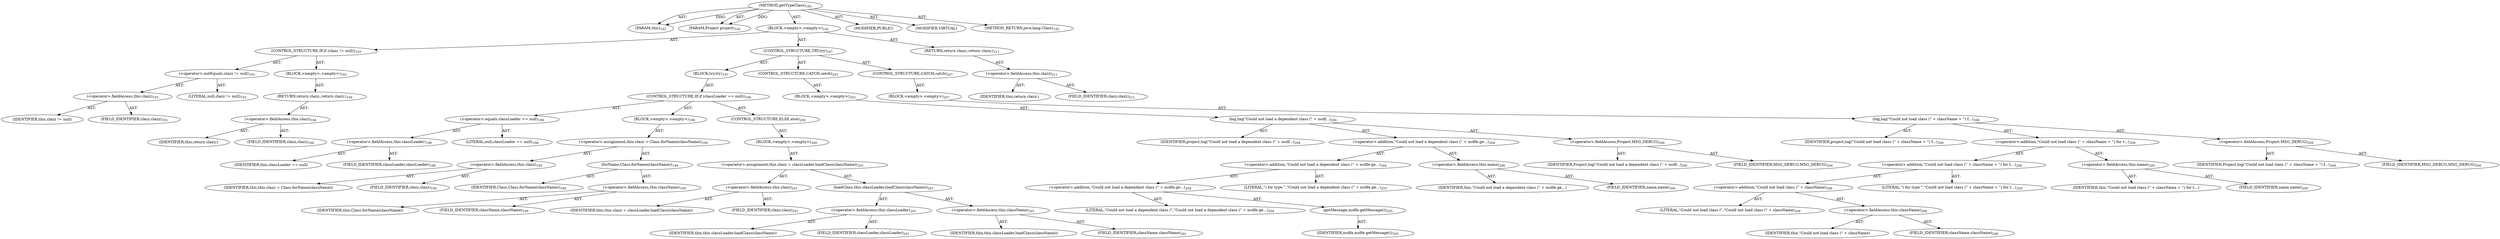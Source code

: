 digraph "getTypeClass" {  
"111669149706" [label = <(METHOD,getTypeClass)<SUB>192</SUB>> ]
"115964117014" [label = <(PARAM,this)<SUB>192</SUB>> ]
"115964117015" [label = <(PARAM,Project project)<SUB>192</SUB>> ]
"25769803793" [label = <(BLOCK,&lt;empty&gt;,&lt;empty&gt;)<SUB>192</SUB>> ]
"47244640263" [label = <(CONTROL_STRUCTURE,IF,if (clazz != null))<SUB>193</SUB>> ]
"30064771109" [label = <(&lt;operator&gt;.notEquals,clazz != null)<SUB>193</SUB>> ]
"30064771110" [label = <(&lt;operator&gt;.fieldAccess,this.clazz)<SUB>193</SUB>> ]
"68719476787" [label = <(IDENTIFIER,this,clazz != null)> ]
"55834574865" [label = <(FIELD_IDENTIFIER,clazz,clazz)<SUB>193</SUB>> ]
"90194313223" [label = <(LITERAL,null,clazz != null)<SUB>193</SUB>> ]
"25769803794" [label = <(BLOCK,&lt;empty&gt;,&lt;empty&gt;)<SUB>193</SUB>> ]
"146028888072" [label = <(RETURN,return clazz;,return clazz;)<SUB>194</SUB>> ]
"30064771111" [label = <(&lt;operator&gt;.fieldAccess,this.clazz)<SUB>194</SUB>> ]
"68719476788" [label = <(IDENTIFIER,this,return clazz;)> ]
"55834574866" [label = <(FIELD_IDENTIFIER,clazz,clazz)<SUB>194</SUB>> ]
"47244640264" [label = <(CONTROL_STRUCTURE,TRY,try)<SUB>197</SUB>> ]
"25769803795" [label = <(BLOCK,try,try)<SUB>197</SUB>> ]
"47244640265" [label = <(CONTROL_STRUCTURE,IF,if (classLoader == null))<SUB>198</SUB>> ]
"30064771112" [label = <(&lt;operator&gt;.equals,classLoader == null)<SUB>198</SUB>> ]
"30064771113" [label = <(&lt;operator&gt;.fieldAccess,this.classLoader)<SUB>198</SUB>> ]
"68719476789" [label = <(IDENTIFIER,this,classLoader == null)> ]
"55834574867" [label = <(FIELD_IDENTIFIER,classLoader,classLoader)<SUB>198</SUB>> ]
"90194313224" [label = <(LITERAL,null,classLoader == null)<SUB>198</SUB>> ]
"25769803796" [label = <(BLOCK,&lt;empty&gt;,&lt;empty&gt;)<SUB>198</SUB>> ]
"30064771114" [label = <(&lt;operator&gt;.assignment,this.clazz = Class.forName(className))<SUB>199</SUB>> ]
"30064771115" [label = <(&lt;operator&gt;.fieldAccess,this.clazz)<SUB>199</SUB>> ]
"68719476790" [label = <(IDENTIFIER,this,this.clazz = Class.forName(className))> ]
"55834574868" [label = <(FIELD_IDENTIFIER,clazz,clazz)<SUB>199</SUB>> ]
"30064771116" [label = <(forName,Class.forName(className))<SUB>199</SUB>> ]
"68719476791" [label = <(IDENTIFIER,Class,Class.forName(className))<SUB>199</SUB>> ]
"30064771117" [label = <(&lt;operator&gt;.fieldAccess,this.className)<SUB>199</SUB>> ]
"68719476792" [label = <(IDENTIFIER,this,Class.forName(className))> ]
"55834574869" [label = <(FIELD_IDENTIFIER,className,className)<SUB>199</SUB>> ]
"47244640266" [label = <(CONTROL_STRUCTURE,ELSE,else)<SUB>200</SUB>> ]
"25769803797" [label = <(BLOCK,&lt;empty&gt;,&lt;empty&gt;)<SUB>200</SUB>> ]
"30064771118" [label = <(&lt;operator&gt;.assignment,this.clazz = classLoader.loadClass(className))<SUB>201</SUB>> ]
"30064771119" [label = <(&lt;operator&gt;.fieldAccess,this.clazz)<SUB>201</SUB>> ]
"68719476793" [label = <(IDENTIFIER,this,this.clazz = classLoader.loadClass(className))> ]
"55834574870" [label = <(FIELD_IDENTIFIER,clazz,clazz)<SUB>201</SUB>> ]
"30064771120" [label = <(loadClass,this.classLoader.loadClass(className))<SUB>201</SUB>> ]
"30064771121" [label = <(&lt;operator&gt;.fieldAccess,this.classLoader)<SUB>201</SUB>> ]
"68719476794" [label = <(IDENTIFIER,this,this.classLoader.loadClass(className))> ]
"55834574871" [label = <(FIELD_IDENTIFIER,classLoader,classLoader)<SUB>201</SUB>> ]
"30064771122" [label = <(&lt;operator&gt;.fieldAccess,this.className)<SUB>201</SUB>> ]
"68719476795" [label = <(IDENTIFIER,this,this.classLoader.loadClass(className))> ]
"55834574872" [label = <(FIELD_IDENTIFIER,className,className)<SUB>201</SUB>> ]
"47244640267" [label = <(CONTROL_STRUCTURE,CATCH,catch)<SUB>203</SUB>> ]
"25769803798" [label = <(BLOCK,&lt;empty&gt;,&lt;empty&gt;)<SUB>203</SUB>> ]
"30064771123" [label = <(log,log(&quot;Could not load a dependent class (&quot; + ncdf...)<SUB>204</SUB>> ]
"68719476796" [label = <(IDENTIFIER,project,log(&quot;Could not load a dependent class (&quot; + ncdf...)<SUB>204</SUB>> ]
"30064771124" [label = <(&lt;operator&gt;.addition,&quot;Could not load a dependent class (&quot; + ncdfe.ge...)<SUB>204</SUB>> ]
"30064771125" [label = <(&lt;operator&gt;.addition,&quot;Could not load a dependent class (&quot; + ncdfe.ge...)<SUB>204</SUB>> ]
"30064771126" [label = <(&lt;operator&gt;.addition,&quot;Could not load a dependent class (&quot; + ncdfe.ge...)<SUB>204</SUB>> ]
"90194313225" [label = <(LITERAL,&quot;Could not load a dependent class (&quot;,&quot;Could not load a dependent class (&quot; + ncdfe.ge...)<SUB>204</SUB>> ]
"30064771127" [label = <(getMessage,ncdfe.getMessage())<SUB>205</SUB>> ]
"68719476797" [label = <(IDENTIFIER,ncdfe,ncdfe.getMessage())<SUB>205</SUB>> ]
"90194313226" [label = <(LITERAL,&quot;) for type &quot;,&quot;Could not load a dependent class (&quot; + ncdfe.ge...)<SUB>205</SUB>> ]
"30064771128" [label = <(&lt;operator&gt;.fieldAccess,this.name)<SUB>206</SUB>> ]
"68719476798" [label = <(IDENTIFIER,this,&quot;Could not load a dependent class (&quot; + ncdfe.ge...)> ]
"55834574873" [label = <(FIELD_IDENTIFIER,name,name)<SUB>206</SUB>> ]
"30064771129" [label = <(&lt;operator&gt;.fieldAccess,Project.MSG_DEBUG)<SUB>206</SUB>> ]
"68719476799" [label = <(IDENTIFIER,Project,log(&quot;Could not load a dependent class (&quot; + ncdf...)<SUB>206</SUB>> ]
"55834574874" [label = <(FIELD_IDENTIFIER,MSG_DEBUG,MSG_DEBUG)<SUB>206</SUB>> ]
"47244640268" [label = <(CONTROL_STRUCTURE,CATCH,catch)<SUB>207</SUB>> ]
"25769803799" [label = <(BLOCK,&lt;empty&gt;,&lt;empty&gt;)<SUB>207</SUB>> ]
"30064771130" [label = <(log,log(&quot;Could not load class (&quot; + className + &quot;) f...)<SUB>208</SUB>> ]
"68719476800" [label = <(IDENTIFIER,project,log(&quot;Could not load class (&quot; + className + &quot;) f...)<SUB>208</SUB>> ]
"30064771131" [label = <(&lt;operator&gt;.addition,&quot;Could not load class (&quot; + className + &quot;) for t...)<SUB>208</SUB>> ]
"30064771132" [label = <(&lt;operator&gt;.addition,&quot;Could not load class (&quot; + className + &quot;) for t...)<SUB>208</SUB>> ]
"30064771133" [label = <(&lt;operator&gt;.addition,&quot;Could not load class (&quot; + className)<SUB>208</SUB>> ]
"90194313227" [label = <(LITERAL,&quot;Could not load class (&quot;,&quot;Could not load class (&quot; + className)<SUB>208</SUB>> ]
"30064771134" [label = <(&lt;operator&gt;.fieldAccess,this.className)<SUB>208</SUB>> ]
"68719476801" [label = <(IDENTIFIER,this,&quot;Could not load class (&quot; + className)> ]
"55834574875" [label = <(FIELD_IDENTIFIER,className,className)<SUB>208</SUB>> ]
"90194313228" [label = <(LITERAL,&quot;) for type &quot;,&quot;Could not load class (&quot; + className + &quot;) for t...)<SUB>209</SUB>> ]
"30064771135" [label = <(&lt;operator&gt;.fieldAccess,this.name)<SUB>209</SUB>> ]
"68719476802" [label = <(IDENTIFIER,this,&quot;Could not load class (&quot; + className + &quot;) for t...)> ]
"55834574876" [label = <(FIELD_IDENTIFIER,name,name)<SUB>209</SUB>> ]
"30064771136" [label = <(&lt;operator&gt;.fieldAccess,Project.MSG_DEBUG)<SUB>209</SUB>> ]
"68719476803" [label = <(IDENTIFIER,Project,log(&quot;Could not load class (&quot; + className + &quot;) f...)<SUB>209</SUB>> ]
"55834574877" [label = <(FIELD_IDENTIFIER,MSG_DEBUG,MSG_DEBUG)<SUB>209</SUB>> ]
"146028888073" [label = <(RETURN,return clazz;,return clazz;)<SUB>211</SUB>> ]
"30064771137" [label = <(&lt;operator&gt;.fieldAccess,this.clazz)<SUB>211</SUB>> ]
"68719476804" [label = <(IDENTIFIER,this,return clazz;)> ]
"55834574878" [label = <(FIELD_IDENTIFIER,clazz,clazz)<SUB>211</SUB>> ]
"133143986202" [label = <(MODIFIER,PUBLIC)> ]
"133143986203" [label = <(MODIFIER,VIRTUAL)> ]
"128849018890" [label = <(METHOD_RETURN,java.lang.Class)<SUB>192</SUB>> ]
  "111669149706" -> "115964117014"  [ label = "AST: "] 
  "111669149706" -> "115964117015"  [ label = "AST: "] 
  "111669149706" -> "25769803793"  [ label = "AST: "] 
  "111669149706" -> "133143986202"  [ label = "AST: "] 
  "111669149706" -> "133143986203"  [ label = "AST: "] 
  "111669149706" -> "128849018890"  [ label = "AST: "] 
  "25769803793" -> "47244640263"  [ label = "AST: "] 
  "25769803793" -> "47244640264"  [ label = "AST: "] 
  "25769803793" -> "146028888073"  [ label = "AST: "] 
  "47244640263" -> "30064771109"  [ label = "AST: "] 
  "47244640263" -> "25769803794"  [ label = "AST: "] 
  "30064771109" -> "30064771110"  [ label = "AST: "] 
  "30064771109" -> "90194313223"  [ label = "AST: "] 
  "30064771110" -> "68719476787"  [ label = "AST: "] 
  "30064771110" -> "55834574865"  [ label = "AST: "] 
  "25769803794" -> "146028888072"  [ label = "AST: "] 
  "146028888072" -> "30064771111"  [ label = "AST: "] 
  "30064771111" -> "68719476788"  [ label = "AST: "] 
  "30064771111" -> "55834574866"  [ label = "AST: "] 
  "47244640264" -> "25769803795"  [ label = "AST: "] 
  "47244640264" -> "47244640267"  [ label = "AST: "] 
  "47244640264" -> "47244640268"  [ label = "AST: "] 
  "25769803795" -> "47244640265"  [ label = "AST: "] 
  "47244640265" -> "30064771112"  [ label = "AST: "] 
  "47244640265" -> "25769803796"  [ label = "AST: "] 
  "47244640265" -> "47244640266"  [ label = "AST: "] 
  "30064771112" -> "30064771113"  [ label = "AST: "] 
  "30064771112" -> "90194313224"  [ label = "AST: "] 
  "30064771113" -> "68719476789"  [ label = "AST: "] 
  "30064771113" -> "55834574867"  [ label = "AST: "] 
  "25769803796" -> "30064771114"  [ label = "AST: "] 
  "30064771114" -> "30064771115"  [ label = "AST: "] 
  "30064771114" -> "30064771116"  [ label = "AST: "] 
  "30064771115" -> "68719476790"  [ label = "AST: "] 
  "30064771115" -> "55834574868"  [ label = "AST: "] 
  "30064771116" -> "68719476791"  [ label = "AST: "] 
  "30064771116" -> "30064771117"  [ label = "AST: "] 
  "30064771117" -> "68719476792"  [ label = "AST: "] 
  "30064771117" -> "55834574869"  [ label = "AST: "] 
  "47244640266" -> "25769803797"  [ label = "AST: "] 
  "25769803797" -> "30064771118"  [ label = "AST: "] 
  "30064771118" -> "30064771119"  [ label = "AST: "] 
  "30064771118" -> "30064771120"  [ label = "AST: "] 
  "30064771119" -> "68719476793"  [ label = "AST: "] 
  "30064771119" -> "55834574870"  [ label = "AST: "] 
  "30064771120" -> "30064771121"  [ label = "AST: "] 
  "30064771120" -> "30064771122"  [ label = "AST: "] 
  "30064771121" -> "68719476794"  [ label = "AST: "] 
  "30064771121" -> "55834574871"  [ label = "AST: "] 
  "30064771122" -> "68719476795"  [ label = "AST: "] 
  "30064771122" -> "55834574872"  [ label = "AST: "] 
  "47244640267" -> "25769803798"  [ label = "AST: "] 
  "25769803798" -> "30064771123"  [ label = "AST: "] 
  "30064771123" -> "68719476796"  [ label = "AST: "] 
  "30064771123" -> "30064771124"  [ label = "AST: "] 
  "30064771123" -> "30064771129"  [ label = "AST: "] 
  "30064771124" -> "30064771125"  [ label = "AST: "] 
  "30064771124" -> "30064771128"  [ label = "AST: "] 
  "30064771125" -> "30064771126"  [ label = "AST: "] 
  "30064771125" -> "90194313226"  [ label = "AST: "] 
  "30064771126" -> "90194313225"  [ label = "AST: "] 
  "30064771126" -> "30064771127"  [ label = "AST: "] 
  "30064771127" -> "68719476797"  [ label = "AST: "] 
  "30064771128" -> "68719476798"  [ label = "AST: "] 
  "30064771128" -> "55834574873"  [ label = "AST: "] 
  "30064771129" -> "68719476799"  [ label = "AST: "] 
  "30064771129" -> "55834574874"  [ label = "AST: "] 
  "47244640268" -> "25769803799"  [ label = "AST: "] 
  "25769803799" -> "30064771130"  [ label = "AST: "] 
  "30064771130" -> "68719476800"  [ label = "AST: "] 
  "30064771130" -> "30064771131"  [ label = "AST: "] 
  "30064771130" -> "30064771136"  [ label = "AST: "] 
  "30064771131" -> "30064771132"  [ label = "AST: "] 
  "30064771131" -> "30064771135"  [ label = "AST: "] 
  "30064771132" -> "30064771133"  [ label = "AST: "] 
  "30064771132" -> "90194313228"  [ label = "AST: "] 
  "30064771133" -> "90194313227"  [ label = "AST: "] 
  "30064771133" -> "30064771134"  [ label = "AST: "] 
  "30064771134" -> "68719476801"  [ label = "AST: "] 
  "30064771134" -> "55834574875"  [ label = "AST: "] 
  "30064771135" -> "68719476802"  [ label = "AST: "] 
  "30064771135" -> "55834574876"  [ label = "AST: "] 
  "30064771136" -> "68719476803"  [ label = "AST: "] 
  "30064771136" -> "55834574877"  [ label = "AST: "] 
  "146028888073" -> "30064771137"  [ label = "AST: "] 
  "30064771137" -> "68719476804"  [ label = "AST: "] 
  "30064771137" -> "55834574878"  [ label = "AST: "] 
  "111669149706" -> "115964117014"  [ label = "DDG: "] 
  "111669149706" -> "115964117015"  [ label = "DDG: "] 
}
